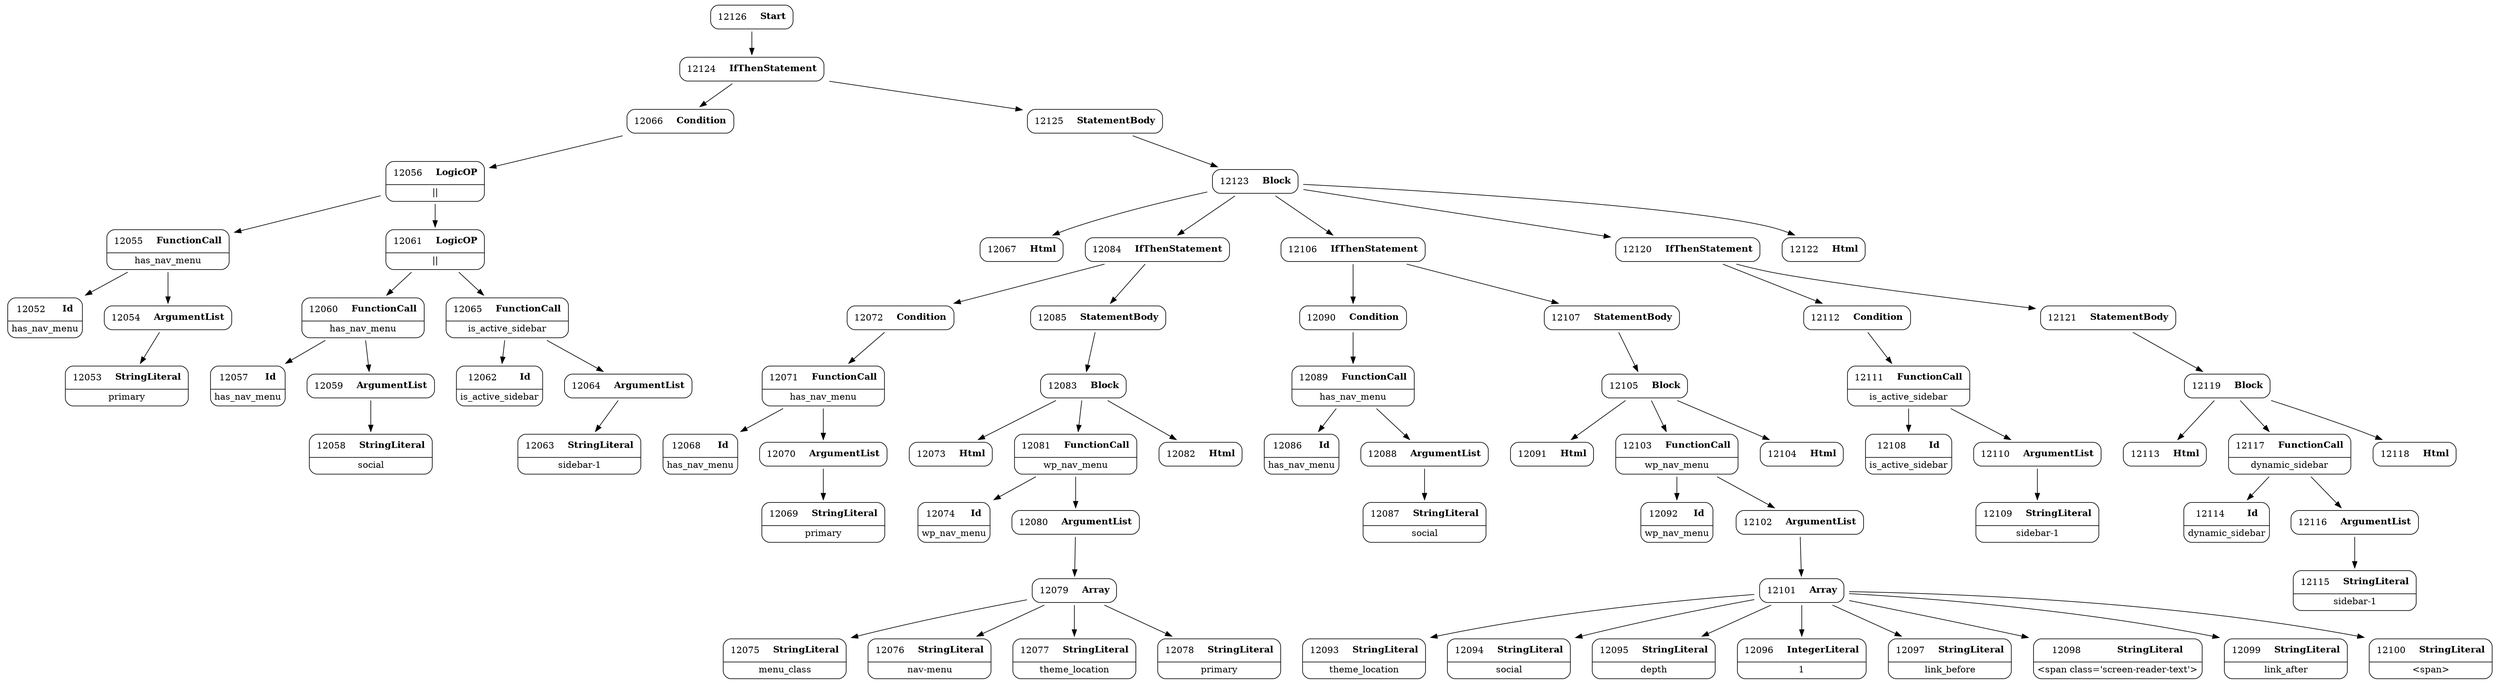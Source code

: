 digraph ast {
node [shape=none];
12052 [label=<<TABLE border='1' cellspacing='0' cellpadding='10' style='rounded' ><TR><TD border='0'>12052</TD><TD border='0'><B>Id</B></TD></TR><HR/><TR><TD border='0' cellpadding='5' colspan='2'>has_nav_menu</TD></TR></TABLE>>];
12053 [label=<<TABLE border='1' cellspacing='0' cellpadding='10' style='rounded' ><TR><TD border='0'>12053</TD><TD border='0'><B>StringLiteral</B></TD></TR><HR/><TR><TD border='0' cellpadding='5' colspan='2'>primary</TD></TR></TABLE>>];
12054 [label=<<TABLE border='1' cellspacing='0' cellpadding='10' style='rounded' ><TR><TD border='0'>12054</TD><TD border='0'><B>ArgumentList</B></TD></TR></TABLE>>];
12054 -> 12053 [weight=2];
12055 [label=<<TABLE border='1' cellspacing='0' cellpadding='10' style='rounded' ><TR><TD border='0'>12055</TD><TD border='0'><B>FunctionCall</B></TD></TR><HR/><TR><TD border='0' cellpadding='5' colspan='2'>has_nav_menu</TD></TR></TABLE>>];
12055 -> 12052 [weight=2];
12055 -> 12054 [weight=2];
12056 [label=<<TABLE border='1' cellspacing='0' cellpadding='10' style='rounded' ><TR><TD border='0'>12056</TD><TD border='0'><B>LogicOP</B></TD></TR><HR/><TR><TD border='0' cellpadding='5' colspan='2'>||</TD></TR></TABLE>>];
12056 -> 12055 [weight=2];
12056 -> 12061 [weight=2];
12057 [label=<<TABLE border='1' cellspacing='0' cellpadding='10' style='rounded' ><TR><TD border='0'>12057</TD><TD border='0'><B>Id</B></TD></TR><HR/><TR><TD border='0' cellpadding='5' colspan='2'>has_nav_menu</TD></TR></TABLE>>];
12058 [label=<<TABLE border='1' cellspacing='0' cellpadding='10' style='rounded' ><TR><TD border='0'>12058</TD><TD border='0'><B>StringLiteral</B></TD></TR><HR/><TR><TD border='0' cellpadding='5' colspan='2'>social</TD></TR></TABLE>>];
12059 [label=<<TABLE border='1' cellspacing='0' cellpadding='10' style='rounded' ><TR><TD border='0'>12059</TD><TD border='0'><B>ArgumentList</B></TD></TR></TABLE>>];
12059 -> 12058 [weight=2];
12060 [label=<<TABLE border='1' cellspacing='0' cellpadding='10' style='rounded' ><TR><TD border='0'>12060</TD><TD border='0'><B>FunctionCall</B></TD></TR><HR/><TR><TD border='0' cellpadding='5' colspan='2'>has_nav_menu</TD></TR></TABLE>>];
12060 -> 12057 [weight=2];
12060 -> 12059 [weight=2];
12061 [label=<<TABLE border='1' cellspacing='0' cellpadding='10' style='rounded' ><TR><TD border='0'>12061</TD><TD border='0'><B>LogicOP</B></TD></TR><HR/><TR><TD border='0' cellpadding='5' colspan='2'>||</TD></TR></TABLE>>];
12061 -> 12060 [weight=2];
12061 -> 12065 [weight=2];
12062 [label=<<TABLE border='1' cellspacing='0' cellpadding='10' style='rounded' ><TR><TD border='0'>12062</TD><TD border='0'><B>Id</B></TD></TR><HR/><TR><TD border='0' cellpadding='5' colspan='2'>is_active_sidebar</TD></TR></TABLE>>];
12063 [label=<<TABLE border='1' cellspacing='0' cellpadding='10' style='rounded' ><TR><TD border='0'>12063</TD><TD border='0'><B>StringLiteral</B></TD></TR><HR/><TR><TD border='0' cellpadding='5' colspan='2'>sidebar-1</TD></TR></TABLE>>];
12064 [label=<<TABLE border='1' cellspacing='0' cellpadding='10' style='rounded' ><TR><TD border='0'>12064</TD><TD border='0'><B>ArgumentList</B></TD></TR></TABLE>>];
12064 -> 12063 [weight=2];
12065 [label=<<TABLE border='1' cellspacing='0' cellpadding='10' style='rounded' ><TR><TD border='0'>12065</TD><TD border='0'><B>FunctionCall</B></TD></TR><HR/><TR><TD border='0' cellpadding='5' colspan='2'>is_active_sidebar</TD></TR></TABLE>>];
12065 -> 12062 [weight=2];
12065 -> 12064 [weight=2];
12066 [label=<<TABLE border='1' cellspacing='0' cellpadding='10' style='rounded' ><TR><TD border='0'>12066</TD><TD border='0'><B>Condition</B></TD></TR></TABLE>>];
12066 -> 12056 [weight=2];
12067 [label=<<TABLE border='1' cellspacing='0' cellpadding='10' style='rounded' ><TR><TD border='0'>12067</TD><TD border='0'><B>Html</B></TD></TR></TABLE>>];
12068 [label=<<TABLE border='1' cellspacing='0' cellpadding='10' style='rounded' ><TR><TD border='0'>12068</TD><TD border='0'><B>Id</B></TD></TR><HR/><TR><TD border='0' cellpadding='5' colspan='2'>has_nav_menu</TD></TR></TABLE>>];
12069 [label=<<TABLE border='1' cellspacing='0' cellpadding='10' style='rounded' ><TR><TD border='0'>12069</TD><TD border='0'><B>StringLiteral</B></TD></TR><HR/><TR><TD border='0' cellpadding='5' colspan='2'>primary</TD></TR></TABLE>>];
12070 [label=<<TABLE border='1' cellspacing='0' cellpadding='10' style='rounded' ><TR><TD border='0'>12070</TD><TD border='0'><B>ArgumentList</B></TD></TR></TABLE>>];
12070 -> 12069 [weight=2];
12071 [label=<<TABLE border='1' cellspacing='0' cellpadding='10' style='rounded' ><TR><TD border='0'>12071</TD><TD border='0'><B>FunctionCall</B></TD></TR><HR/><TR><TD border='0' cellpadding='5' colspan='2'>has_nav_menu</TD></TR></TABLE>>];
12071 -> 12068 [weight=2];
12071 -> 12070 [weight=2];
12072 [label=<<TABLE border='1' cellspacing='0' cellpadding='10' style='rounded' ><TR><TD border='0'>12072</TD><TD border='0'><B>Condition</B></TD></TR></TABLE>>];
12072 -> 12071 [weight=2];
12073 [label=<<TABLE border='1' cellspacing='0' cellpadding='10' style='rounded' ><TR><TD border='0'>12073</TD><TD border='0'><B>Html</B></TD></TR></TABLE>>];
12074 [label=<<TABLE border='1' cellspacing='0' cellpadding='10' style='rounded' ><TR><TD border='0'>12074</TD><TD border='0'><B>Id</B></TD></TR><HR/><TR><TD border='0' cellpadding='5' colspan='2'>wp_nav_menu</TD></TR></TABLE>>];
12075 [label=<<TABLE border='1' cellspacing='0' cellpadding='10' style='rounded' ><TR><TD border='0'>12075</TD><TD border='0'><B>StringLiteral</B></TD></TR><HR/><TR><TD border='0' cellpadding='5' colspan='2'>menu_class</TD></TR></TABLE>>];
12076 [label=<<TABLE border='1' cellspacing='0' cellpadding='10' style='rounded' ><TR><TD border='0'>12076</TD><TD border='0'><B>StringLiteral</B></TD></TR><HR/><TR><TD border='0' cellpadding='5' colspan='2'>nav-menu</TD></TR></TABLE>>];
12077 [label=<<TABLE border='1' cellspacing='0' cellpadding='10' style='rounded' ><TR><TD border='0'>12077</TD><TD border='0'><B>StringLiteral</B></TD></TR><HR/><TR><TD border='0' cellpadding='5' colspan='2'>theme_location</TD></TR></TABLE>>];
12078 [label=<<TABLE border='1' cellspacing='0' cellpadding='10' style='rounded' ><TR><TD border='0'>12078</TD><TD border='0'><B>StringLiteral</B></TD></TR><HR/><TR><TD border='0' cellpadding='5' colspan='2'>primary</TD></TR></TABLE>>];
12079 [label=<<TABLE border='1' cellspacing='0' cellpadding='10' style='rounded' ><TR><TD border='0'>12079</TD><TD border='0'><B>Array</B></TD></TR></TABLE>>];
12079 -> 12075 [weight=2];
12079 -> 12076 [weight=2];
12079 -> 12077 [weight=2];
12079 -> 12078 [weight=2];
12080 [label=<<TABLE border='1' cellspacing='0' cellpadding='10' style='rounded' ><TR><TD border='0'>12080</TD><TD border='0'><B>ArgumentList</B></TD></TR></TABLE>>];
12080 -> 12079 [weight=2];
12081 [label=<<TABLE border='1' cellspacing='0' cellpadding='10' style='rounded' ><TR><TD border='0'>12081</TD><TD border='0'><B>FunctionCall</B></TD></TR><HR/><TR><TD border='0' cellpadding='5' colspan='2'>wp_nav_menu</TD></TR></TABLE>>];
12081 -> 12074 [weight=2];
12081 -> 12080 [weight=2];
12082 [label=<<TABLE border='1' cellspacing='0' cellpadding='10' style='rounded' ><TR><TD border='0'>12082</TD><TD border='0'><B>Html</B></TD></TR></TABLE>>];
12083 [label=<<TABLE border='1' cellspacing='0' cellpadding='10' style='rounded' ><TR><TD border='0'>12083</TD><TD border='0'><B>Block</B></TD></TR></TABLE>>];
12083 -> 12073 [weight=2];
12083 -> 12081 [weight=2];
12083 -> 12082 [weight=2];
12084 [label=<<TABLE border='1' cellspacing='0' cellpadding='10' style='rounded' ><TR><TD border='0'>12084</TD><TD border='0'><B>IfThenStatement</B></TD></TR></TABLE>>];
12084 -> 12072 [weight=2];
12084 -> 12085 [weight=2];
12085 [label=<<TABLE border='1' cellspacing='0' cellpadding='10' style='rounded' ><TR><TD border='0'>12085</TD><TD border='0'><B>StatementBody</B></TD></TR></TABLE>>];
12085 -> 12083 [weight=2];
12086 [label=<<TABLE border='1' cellspacing='0' cellpadding='10' style='rounded' ><TR><TD border='0'>12086</TD><TD border='0'><B>Id</B></TD></TR><HR/><TR><TD border='0' cellpadding='5' colspan='2'>has_nav_menu</TD></TR></TABLE>>];
12087 [label=<<TABLE border='1' cellspacing='0' cellpadding='10' style='rounded' ><TR><TD border='0'>12087</TD><TD border='0'><B>StringLiteral</B></TD></TR><HR/><TR><TD border='0' cellpadding='5' colspan='2'>social</TD></TR></TABLE>>];
12088 [label=<<TABLE border='1' cellspacing='0' cellpadding='10' style='rounded' ><TR><TD border='0'>12088</TD><TD border='0'><B>ArgumentList</B></TD></TR></TABLE>>];
12088 -> 12087 [weight=2];
12089 [label=<<TABLE border='1' cellspacing='0' cellpadding='10' style='rounded' ><TR><TD border='0'>12089</TD><TD border='0'><B>FunctionCall</B></TD></TR><HR/><TR><TD border='0' cellpadding='5' colspan='2'>has_nav_menu</TD></TR></TABLE>>];
12089 -> 12086 [weight=2];
12089 -> 12088 [weight=2];
12090 [label=<<TABLE border='1' cellspacing='0' cellpadding='10' style='rounded' ><TR><TD border='0'>12090</TD><TD border='0'><B>Condition</B></TD></TR></TABLE>>];
12090 -> 12089 [weight=2];
12091 [label=<<TABLE border='1' cellspacing='0' cellpadding='10' style='rounded' ><TR><TD border='0'>12091</TD><TD border='0'><B>Html</B></TD></TR></TABLE>>];
12092 [label=<<TABLE border='1' cellspacing='0' cellpadding='10' style='rounded' ><TR><TD border='0'>12092</TD><TD border='0'><B>Id</B></TD></TR><HR/><TR><TD border='0' cellpadding='5' colspan='2'>wp_nav_menu</TD></TR></TABLE>>];
12093 [label=<<TABLE border='1' cellspacing='0' cellpadding='10' style='rounded' ><TR><TD border='0'>12093</TD><TD border='0'><B>StringLiteral</B></TD></TR><HR/><TR><TD border='0' cellpadding='5' colspan='2'>theme_location</TD></TR></TABLE>>];
12094 [label=<<TABLE border='1' cellspacing='0' cellpadding='10' style='rounded' ><TR><TD border='0'>12094</TD><TD border='0'><B>StringLiteral</B></TD></TR><HR/><TR><TD border='0' cellpadding='5' colspan='2'>social</TD></TR></TABLE>>];
12095 [label=<<TABLE border='1' cellspacing='0' cellpadding='10' style='rounded' ><TR><TD border='0'>12095</TD><TD border='0'><B>StringLiteral</B></TD></TR><HR/><TR><TD border='0' cellpadding='5' colspan='2'>depth</TD></TR></TABLE>>];
12096 [label=<<TABLE border='1' cellspacing='0' cellpadding='10' style='rounded' ><TR><TD border='0'>12096</TD><TD border='0'><B>IntegerLiteral</B></TD></TR><HR/><TR><TD border='0' cellpadding='5' colspan='2'>1</TD></TR></TABLE>>];
12097 [label=<<TABLE border='1' cellspacing='0' cellpadding='10' style='rounded' ><TR><TD border='0'>12097</TD><TD border='0'><B>StringLiteral</B></TD></TR><HR/><TR><TD border='0' cellpadding='5' colspan='2'>link_before</TD></TR></TABLE>>];
12098 [label=<<TABLE border='1' cellspacing='0' cellpadding='10' style='rounded' ><TR><TD border='0'>12098</TD><TD border='0'><B>StringLiteral</B></TD></TR><HR/><TR><TD border='0' cellpadding='5' colspan='2'>&lt;span class='screen-reader-text'&gt;</TD></TR></TABLE>>];
12099 [label=<<TABLE border='1' cellspacing='0' cellpadding='10' style='rounded' ><TR><TD border='0'>12099</TD><TD border='0'><B>StringLiteral</B></TD></TR><HR/><TR><TD border='0' cellpadding='5' colspan='2'>link_after</TD></TR></TABLE>>];
12100 [label=<<TABLE border='1' cellspacing='0' cellpadding='10' style='rounded' ><TR><TD border='0'>12100</TD><TD border='0'><B>StringLiteral</B></TD></TR><HR/><TR><TD border='0' cellpadding='5' colspan='2'>&lt;span&gt;</TD></TR></TABLE>>];
12101 [label=<<TABLE border='1' cellspacing='0' cellpadding='10' style='rounded' ><TR><TD border='0'>12101</TD><TD border='0'><B>Array</B></TD></TR></TABLE>>];
12101 -> 12093 [weight=2];
12101 -> 12094 [weight=2];
12101 -> 12095 [weight=2];
12101 -> 12096 [weight=2];
12101 -> 12097 [weight=2];
12101 -> 12098 [weight=2];
12101 -> 12099 [weight=2];
12101 -> 12100 [weight=2];
12102 [label=<<TABLE border='1' cellspacing='0' cellpadding='10' style='rounded' ><TR><TD border='0'>12102</TD><TD border='0'><B>ArgumentList</B></TD></TR></TABLE>>];
12102 -> 12101 [weight=2];
12103 [label=<<TABLE border='1' cellspacing='0' cellpadding='10' style='rounded' ><TR><TD border='0'>12103</TD><TD border='0'><B>FunctionCall</B></TD></TR><HR/><TR><TD border='0' cellpadding='5' colspan='2'>wp_nav_menu</TD></TR></TABLE>>];
12103 -> 12092 [weight=2];
12103 -> 12102 [weight=2];
12104 [label=<<TABLE border='1' cellspacing='0' cellpadding='10' style='rounded' ><TR><TD border='0'>12104</TD><TD border='0'><B>Html</B></TD></TR></TABLE>>];
12105 [label=<<TABLE border='1' cellspacing='0' cellpadding='10' style='rounded' ><TR><TD border='0'>12105</TD><TD border='0'><B>Block</B></TD></TR></TABLE>>];
12105 -> 12091 [weight=2];
12105 -> 12103 [weight=2];
12105 -> 12104 [weight=2];
12106 [label=<<TABLE border='1' cellspacing='0' cellpadding='10' style='rounded' ><TR><TD border='0'>12106</TD><TD border='0'><B>IfThenStatement</B></TD></TR></TABLE>>];
12106 -> 12090 [weight=2];
12106 -> 12107 [weight=2];
12107 [label=<<TABLE border='1' cellspacing='0' cellpadding='10' style='rounded' ><TR><TD border='0'>12107</TD><TD border='0'><B>StatementBody</B></TD></TR></TABLE>>];
12107 -> 12105 [weight=2];
12108 [label=<<TABLE border='1' cellspacing='0' cellpadding='10' style='rounded' ><TR><TD border='0'>12108</TD><TD border='0'><B>Id</B></TD></TR><HR/><TR><TD border='0' cellpadding='5' colspan='2'>is_active_sidebar</TD></TR></TABLE>>];
12109 [label=<<TABLE border='1' cellspacing='0' cellpadding='10' style='rounded' ><TR><TD border='0'>12109</TD><TD border='0'><B>StringLiteral</B></TD></TR><HR/><TR><TD border='0' cellpadding='5' colspan='2'>sidebar-1</TD></TR></TABLE>>];
12110 [label=<<TABLE border='1' cellspacing='0' cellpadding='10' style='rounded' ><TR><TD border='0'>12110</TD><TD border='0'><B>ArgumentList</B></TD></TR></TABLE>>];
12110 -> 12109 [weight=2];
12111 [label=<<TABLE border='1' cellspacing='0' cellpadding='10' style='rounded' ><TR><TD border='0'>12111</TD><TD border='0'><B>FunctionCall</B></TD></TR><HR/><TR><TD border='0' cellpadding='5' colspan='2'>is_active_sidebar</TD></TR></TABLE>>];
12111 -> 12108 [weight=2];
12111 -> 12110 [weight=2];
12112 [label=<<TABLE border='1' cellspacing='0' cellpadding='10' style='rounded' ><TR><TD border='0'>12112</TD><TD border='0'><B>Condition</B></TD></TR></TABLE>>];
12112 -> 12111 [weight=2];
12113 [label=<<TABLE border='1' cellspacing='0' cellpadding='10' style='rounded' ><TR><TD border='0'>12113</TD><TD border='0'><B>Html</B></TD></TR></TABLE>>];
12114 [label=<<TABLE border='1' cellspacing='0' cellpadding='10' style='rounded' ><TR><TD border='0'>12114</TD><TD border='0'><B>Id</B></TD></TR><HR/><TR><TD border='0' cellpadding='5' colspan='2'>dynamic_sidebar</TD></TR></TABLE>>];
12115 [label=<<TABLE border='1' cellspacing='0' cellpadding='10' style='rounded' ><TR><TD border='0'>12115</TD><TD border='0'><B>StringLiteral</B></TD></TR><HR/><TR><TD border='0' cellpadding='5' colspan='2'>sidebar-1</TD></TR></TABLE>>];
12116 [label=<<TABLE border='1' cellspacing='0' cellpadding='10' style='rounded' ><TR><TD border='0'>12116</TD><TD border='0'><B>ArgumentList</B></TD></TR></TABLE>>];
12116 -> 12115 [weight=2];
12117 [label=<<TABLE border='1' cellspacing='0' cellpadding='10' style='rounded' ><TR><TD border='0'>12117</TD><TD border='0'><B>FunctionCall</B></TD></TR><HR/><TR><TD border='0' cellpadding='5' colspan='2'>dynamic_sidebar</TD></TR></TABLE>>];
12117 -> 12114 [weight=2];
12117 -> 12116 [weight=2];
12118 [label=<<TABLE border='1' cellspacing='0' cellpadding='10' style='rounded' ><TR><TD border='0'>12118</TD><TD border='0'><B>Html</B></TD></TR></TABLE>>];
12119 [label=<<TABLE border='1' cellspacing='0' cellpadding='10' style='rounded' ><TR><TD border='0'>12119</TD><TD border='0'><B>Block</B></TD></TR></TABLE>>];
12119 -> 12113 [weight=2];
12119 -> 12117 [weight=2];
12119 -> 12118 [weight=2];
12120 [label=<<TABLE border='1' cellspacing='0' cellpadding='10' style='rounded' ><TR><TD border='0'>12120</TD><TD border='0'><B>IfThenStatement</B></TD></TR></TABLE>>];
12120 -> 12112 [weight=2];
12120 -> 12121 [weight=2];
12121 [label=<<TABLE border='1' cellspacing='0' cellpadding='10' style='rounded' ><TR><TD border='0'>12121</TD><TD border='0'><B>StatementBody</B></TD></TR></TABLE>>];
12121 -> 12119 [weight=2];
12122 [label=<<TABLE border='1' cellspacing='0' cellpadding='10' style='rounded' ><TR><TD border='0'>12122</TD><TD border='0'><B>Html</B></TD></TR></TABLE>>];
12123 [label=<<TABLE border='1' cellspacing='0' cellpadding='10' style='rounded' ><TR><TD border='0'>12123</TD><TD border='0'><B>Block</B></TD></TR></TABLE>>];
12123 -> 12067 [weight=2];
12123 -> 12084 [weight=2];
12123 -> 12106 [weight=2];
12123 -> 12120 [weight=2];
12123 -> 12122 [weight=2];
12124 [label=<<TABLE border='1' cellspacing='0' cellpadding='10' style='rounded' ><TR><TD border='0'>12124</TD><TD border='0'><B>IfThenStatement</B></TD></TR></TABLE>>];
12124 -> 12066 [weight=2];
12124 -> 12125 [weight=2];
12125 [label=<<TABLE border='1' cellspacing='0' cellpadding='10' style='rounded' ><TR><TD border='0'>12125</TD><TD border='0'><B>StatementBody</B></TD></TR></TABLE>>];
12125 -> 12123 [weight=2];
12126 [label=<<TABLE border='1' cellspacing='0' cellpadding='10' style='rounded' ><TR><TD border='0'>12126</TD><TD border='0'><B>Start</B></TD></TR></TABLE>>];
12126 -> 12124 [weight=2];
}
